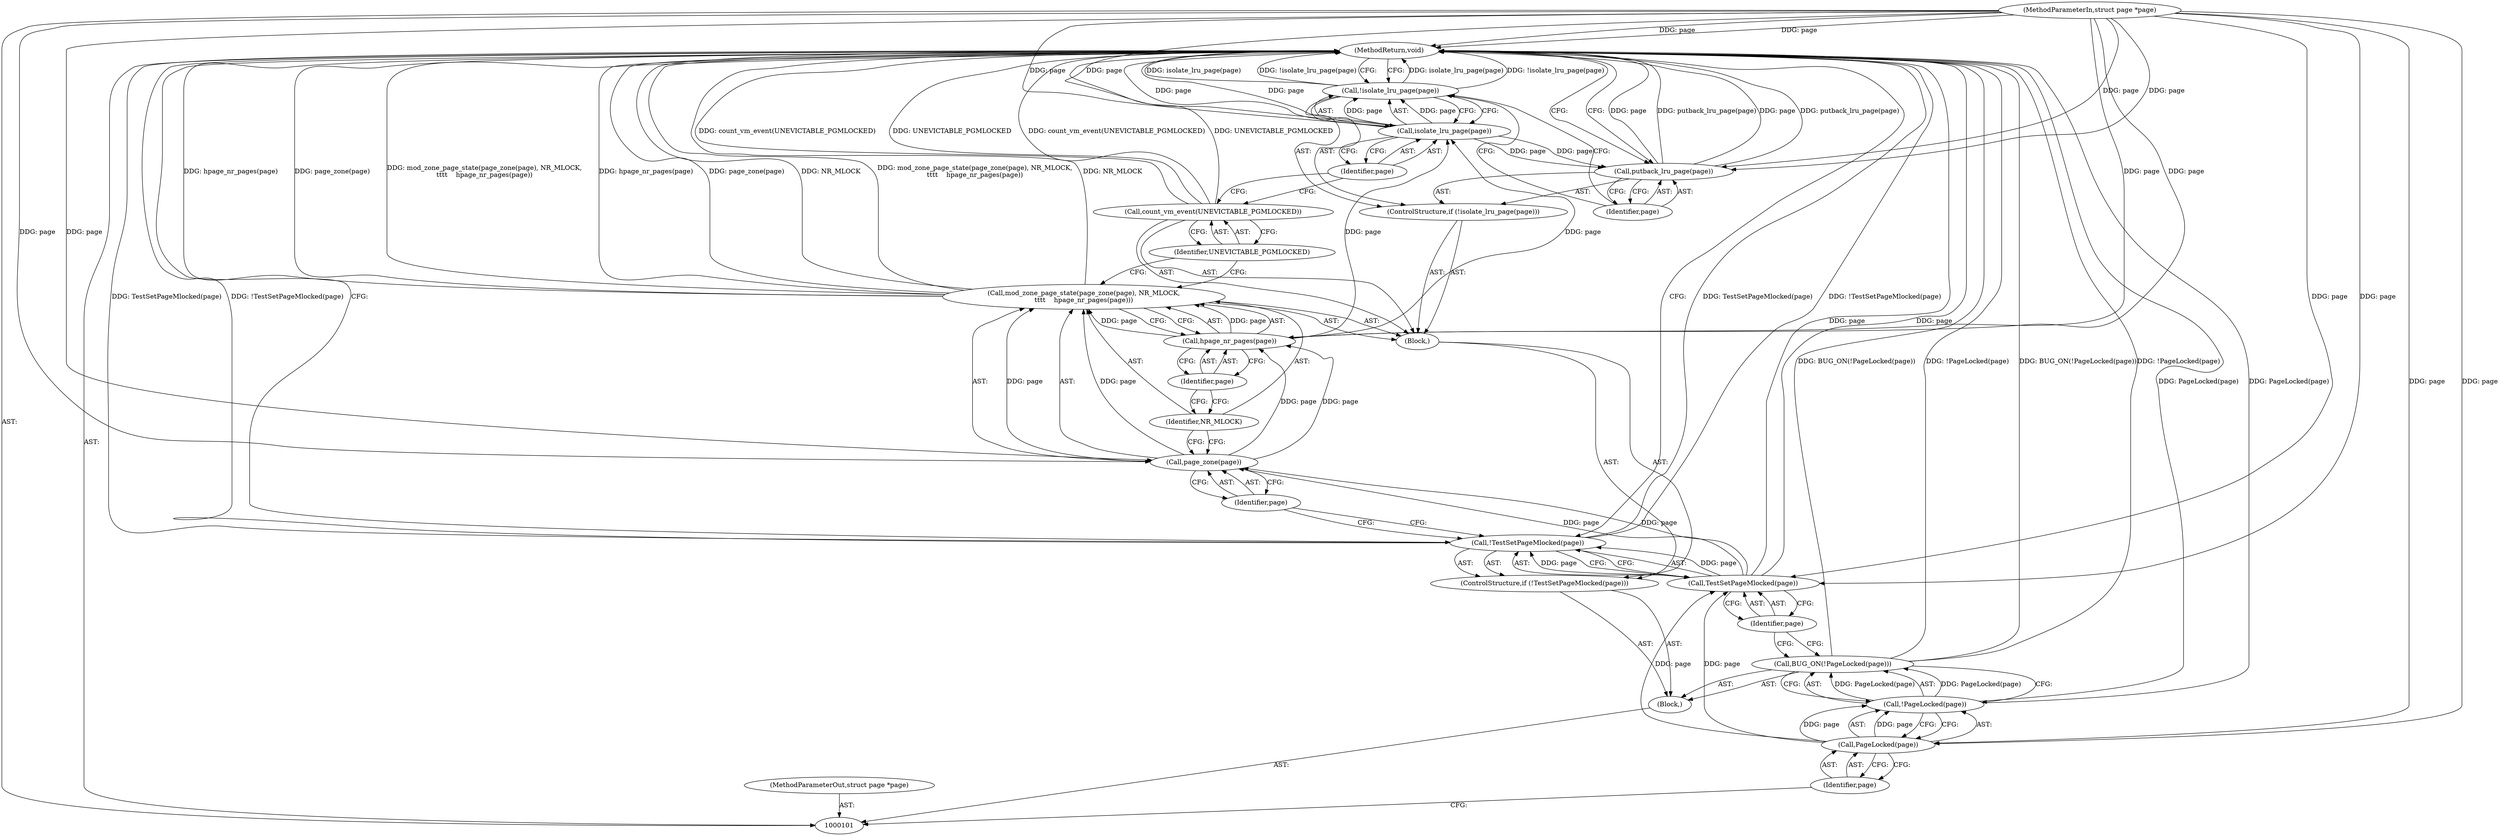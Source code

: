 digraph "0_linux_57e68e9cd65b4b8eb4045a1e0d0746458502554c" {
"1000127" [label="(MethodReturn,void)"];
"1000102" [label="(MethodParameterIn,struct page *page)"];
"1000174" [label="(MethodParameterOut,struct page *page)"];
"1000121" [label="(ControlStructure,if (!isolate_lru_page(page)))"];
"1000124" [label="(Identifier,page)"];
"1000122" [label="(Call,!isolate_lru_page(page))"];
"1000123" [label="(Call,isolate_lru_page(page))"];
"1000126" [label="(Identifier,page)"];
"1000125" [label="(Call,putback_lru_page(page))"];
"1000103" [label="(Block,)"];
"1000106" [label="(Call,PageLocked(page))"];
"1000104" [label="(Call,BUG_ON(!PageLocked(page)))"];
"1000107" [label="(Identifier,page)"];
"1000105" [label="(Call,!PageLocked(page))"];
"1000108" [label="(ControlStructure,if (!TestSetPageMlocked(page)))"];
"1000111" [label="(Identifier,page)"];
"1000112" [label="(Block,)"];
"1000109" [label="(Call,!TestSetPageMlocked(page))"];
"1000110" [label="(Call,TestSetPageMlocked(page))"];
"1000113" [label="(Call,mod_zone_page_state(page_zone(page), NR_MLOCK,\n\t\t\t\t    hpage_nr_pages(page)))"];
"1000114" [label="(Call,page_zone(page))"];
"1000115" [label="(Identifier,page)"];
"1000116" [label="(Identifier,NR_MLOCK)"];
"1000118" [label="(Identifier,page)"];
"1000117" [label="(Call,hpage_nr_pages(page))"];
"1000120" [label="(Identifier,UNEVICTABLE_PGMLOCKED)"];
"1000119" [label="(Call,count_vm_event(UNEVICTABLE_PGMLOCKED))"];
"1000127" -> "1000101"  [label="AST: "];
"1000127" -> "1000125"  [label="CFG: "];
"1000127" -> "1000122"  [label="CFG: "];
"1000127" -> "1000109"  [label="CFG: "];
"1000113" -> "1000127"  [label="DDG: hpage_nr_pages(page)"];
"1000113" -> "1000127"  [label="DDG: page_zone(page)"];
"1000113" -> "1000127"  [label="DDG: mod_zone_page_state(page_zone(page), NR_MLOCK,\n\t\t\t\t    hpage_nr_pages(page))"];
"1000113" -> "1000127"  [label="DDG: NR_MLOCK"];
"1000125" -> "1000127"  [label="DDG: page"];
"1000125" -> "1000127"  [label="DDG: putback_lru_page(page)"];
"1000104" -> "1000127"  [label="DDG: BUG_ON(!PageLocked(page))"];
"1000104" -> "1000127"  [label="DDG: !PageLocked(page)"];
"1000122" -> "1000127"  [label="DDG: isolate_lru_page(page)"];
"1000122" -> "1000127"  [label="DDG: !isolate_lru_page(page)"];
"1000102" -> "1000127"  [label="DDG: page"];
"1000119" -> "1000127"  [label="DDG: count_vm_event(UNEVICTABLE_PGMLOCKED)"];
"1000119" -> "1000127"  [label="DDG: UNEVICTABLE_PGMLOCKED"];
"1000123" -> "1000127"  [label="DDG: page"];
"1000109" -> "1000127"  [label="DDG: TestSetPageMlocked(page)"];
"1000109" -> "1000127"  [label="DDG: !TestSetPageMlocked(page)"];
"1000110" -> "1000127"  [label="DDG: page"];
"1000105" -> "1000127"  [label="DDG: PageLocked(page)"];
"1000102" -> "1000101"  [label="AST: "];
"1000102" -> "1000127"  [label="DDG: page"];
"1000102" -> "1000106"  [label="DDG: page"];
"1000102" -> "1000110"  [label="DDG: page"];
"1000102" -> "1000114"  [label="DDG: page"];
"1000102" -> "1000117"  [label="DDG: page"];
"1000102" -> "1000123"  [label="DDG: page"];
"1000102" -> "1000125"  [label="DDG: page"];
"1000174" -> "1000101"  [label="AST: "];
"1000121" -> "1000112"  [label="AST: "];
"1000122" -> "1000121"  [label="AST: "];
"1000125" -> "1000121"  [label="AST: "];
"1000124" -> "1000123"  [label="AST: "];
"1000124" -> "1000119"  [label="CFG: "];
"1000123" -> "1000124"  [label="CFG: "];
"1000122" -> "1000121"  [label="AST: "];
"1000122" -> "1000123"  [label="CFG: "];
"1000123" -> "1000122"  [label="AST: "];
"1000126" -> "1000122"  [label="CFG: "];
"1000127" -> "1000122"  [label="CFG: "];
"1000122" -> "1000127"  [label="DDG: isolate_lru_page(page)"];
"1000122" -> "1000127"  [label="DDG: !isolate_lru_page(page)"];
"1000123" -> "1000122"  [label="DDG: page"];
"1000123" -> "1000122"  [label="AST: "];
"1000123" -> "1000124"  [label="CFG: "];
"1000124" -> "1000123"  [label="AST: "];
"1000122" -> "1000123"  [label="CFG: "];
"1000123" -> "1000127"  [label="DDG: page"];
"1000123" -> "1000122"  [label="DDG: page"];
"1000117" -> "1000123"  [label="DDG: page"];
"1000102" -> "1000123"  [label="DDG: page"];
"1000123" -> "1000125"  [label="DDG: page"];
"1000126" -> "1000125"  [label="AST: "];
"1000126" -> "1000122"  [label="CFG: "];
"1000125" -> "1000126"  [label="CFG: "];
"1000125" -> "1000121"  [label="AST: "];
"1000125" -> "1000126"  [label="CFG: "];
"1000126" -> "1000125"  [label="AST: "];
"1000127" -> "1000125"  [label="CFG: "];
"1000125" -> "1000127"  [label="DDG: page"];
"1000125" -> "1000127"  [label="DDG: putback_lru_page(page)"];
"1000123" -> "1000125"  [label="DDG: page"];
"1000102" -> "1000125"  [label="DDG: page"];
"1000103" -> "1000101"  [label="AST: "];
"1000104" -> "1000103"  [label="AST: "];
"1000108" -> "1000103"  [label="AST: "];
"1000106" -> "1000105"  [label="AST: "];
"1000106" -> "1000107"  [label="CFG: "];
"1000107" -> "1000106"  [label="AST: "];
"1000105" -> "1000106"  [label="CFG: "];
"1000106" -> "1000105"  [label="DDG: page"];
"1000102" -> "1000106"  [label="DDG: page"];
"1000106" -> "1000110"  [label="DDG: page"];
"1000104" -> "1000103"  [label="AST: "];
"1000104" -> "1000105"  [label="CFG: "];
"1000105" -> "1000104"  [label="AST: "];
"1000111" -> "1000104"  [label="CFG: "];
"1000104" -> "1000127"  [label="DDG: BUG_ON(!PageLocked(page))"];
"1000104" -> "1000127"  [label="DDG: !PageLocked(page)"];
"1000105" -> "1000104"  [label="DDG: PageLocked(page)"];
"1000107" -> "1000106"  [label="AST: "];
"1000107" -> "1000101"  [label="CFG: "];
"1000106" -> "1000107"  [label="CFG: "];
"1000105" -> "1000104"  [label="AST: "];
"1000105" -> "1000106"  [label="CFG: "];
"1000106" -> "1000105"  [label="AST: "];
"1000104" -> "1000105"  [label="CFG: "];
"1000105" -> "1000127"  [label="DDG: PageLocked(page)"];
"1000105" -> "1000104"  [label="DDG: PageLocked(page)"];
"1000106" -> "1000105"  [label="DDG: page"];
"1000108" -> "1000103"  [label="AST: "];
"1000109" -> "1000108"  [label="AST: "];
"1000112" -> "1000108"  [label="AST: "];
"1000111" -> "1000110"  [label="AST: "];
"1000111" -> "1000104"  [label="CFG: "];
"1000110" -> "1000111"  [label="CFG: "];
"1000112" -> "1000108"  [label="AST: "];
"1000113" -> "1000112"  [label="AST: "];
"1000119" -> "1000112"  [label="AST: "];
"1000121" -> "1000112"  [label="AST: "];
"1000109" -> "1000108"  [label="AST: "];
"1000109" -> "1000110"  [label="CFG: "];
"1000110" -> "1000109"  [label="AST: "];
"1000115" -> "1000109"  [label="CFG: "];
"1000127" -> "1000109"  [label="CFG: "];
"1000109" -> "1000127"  [label="DDG: TestSetPageMlocked(page)"];
"1000109" -> "1000127"  [label="DDG: !TestSetPageMlocked(page)"];
"1000110" -> "1000109"  [label="DDG: page"];
"1000110" -> "1000109"  [label="AST: "];
"1000110" -> "1000111"  [label="CFG: "];
"1000111" -> "1000110"  [label="AST: "];
"1000109" -> "1000110"  [label="CFG: "];
"1000110" -> "1000127"  [label="DDG: page"];
"1000110" -> "1000109"  [label="DDG: page"];
"1000106" -> "1000110"  [label="DDG: page"];
"1000102" -> "1000110"  [label="DDG: page"];
"1000110" -> "1000114"  [label="DDG: page"];
"1000113" -> "1000112"  [label="AST: "];
"1000113" -> "1000117"  [label="CFG: "];
"1000114" -> "1000113"  [label="AST: "];
"1000116" -> "1000113"  [label="AST: "];
"1000117" -> "1000113"  [label="AST: "];
"1000120" -> "1000113"  [label="CFG: "];
"1000113" -> "1000127"  [label="DDG: hpage_nr_pages(page)"];
"1000113" -> "1000127"  [label="DDG: page_zone(page)"];
"1000113" -> "1000127"  [label="DDG: mod_zone_page_state(page_zone(page), NR_MLOCK,\n\t\t\t\t    hpage_nr_pages(page))"];
"1000113" -> "1000127"  [label="DDG: NR_MLOCK"];
"1000114" -> "1000113"  [label="DDG: page"];
"1000117" -> "1000113"  [label="DDG: page"];
"1000114" -> "1000113"  [label="AST: "];
"1000114" -> "1000115"  [label="CFG: "];
"1000115" -> "1000114"  [label="AST: "];
"1000116" -> "1000114"  [label="CFG: "];
"1000114" -> "1000113"  [label="DDG: page"];
"1000110" -> "1000114"  [label="DDG: page"];
"1000102" -> "1000114"  [label="DDG: page"];
"1000114" -> "1000117"  [label="DDG: page"];
"1000115" -> "1000114"  [label="AST: "];
"1000115" -> "1000109"  [label="CFG: "];
"1000114" -> "1000115"  [label="CFG: "];
"1000116" -> "1000113"  [label="AST: "];
"1000116" -> "1000114"  [label="CFG: "];
"1000118" -> "1000116"  [label="CFG: "];
"1000118" -> "1000117"  [label="AST: "];
"1000118" -> "1000116"  [label="CFG: "];
"1000117" -> "1000118"  [label="CFG: "];
"1000117" -> "1000113"  [label="AST: "];
"1000117" -> "1000118"  [label="CFG: "];
"1000118" -> "1000117"  [label="AST: "];
"1000113" -> "1000117"  [label="CFG: "];
"1000117" -> "1000113"  [label="DDG: page"];
"1000114" -> "1000117"  [label="DDG: page"];
"1000102" -> "1000117"  [label="DDG: page"];
"1000117" -> "1000123"  [label="DDG: page"];
"1000120" -> "1000119"  [label="AST: "];
"1000120" -> "1000113"  [label="CFG: "];
"1000119" -> "1000120"  [label="CFG: "];
"1000119" -> "1000112"  [label="AST: "];
"1000119" -> "1000120"  [label="CFG: "];
"1000120" -> "1000119"  [label="AST: "];
"1000124" -> "1000119"  [label="CFG: "];
"1000119" -> "1000127"  [label="DDG: count_vm_event(UNEVICTABLE_PGMLOCKED)"];
"1000119" -> "1000127"  [label="DDG: UNEVICTABLE_PGMLOCKED"];
}
